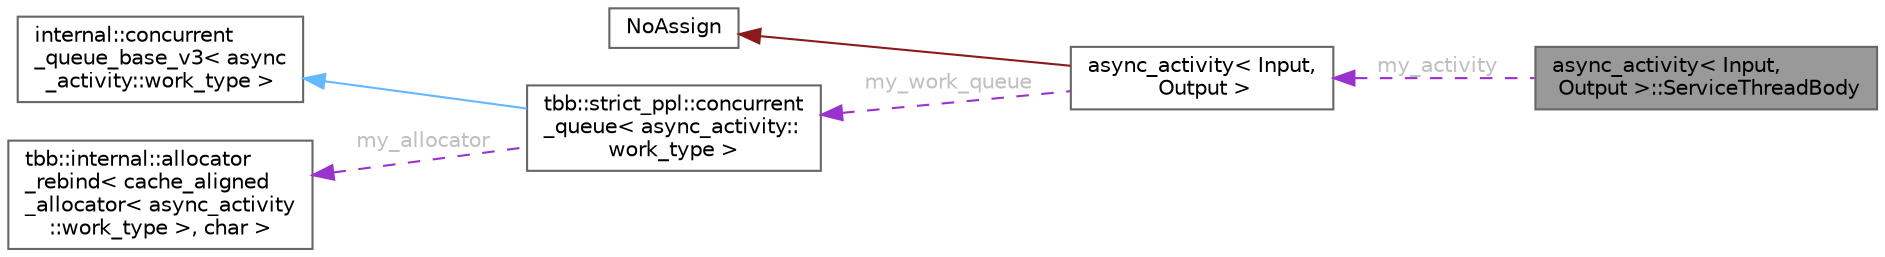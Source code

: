 digraph "async_activity&lt; Input, Output &gt;::ServiceThreadBody"
{
 // LATEX_PDF_SIZE
  bgcolor="transparent";
  edge [fontname=Helvetica,fontsize=10,labelfontname=Helvetica,labelfontsize=10];
  node [fontname=Helvetica,fontsize=10,shape=box,height=0.2,width=0.4];
  rankdir="LR";
  Node1 [id="Node000001",label="async_activity\< Input,\l Output \>::ServiceThreadBody",height=0.2,width=0.4,color="gray40", fillcolor="grey60", style="filled", fontcolor="black",tooltip=" "];
  Node2 -> Node1 [id="edge6_Node000001_Node000002",dir="back",color="darkorchid3",style="dashed",tooltip=" ",label=" my_activity",fontcolor="grey" ];
  Node2 [id="Node000002",label="async_activity\< Input,\l Output \>",height=0.2,width=0.4,color="gray40", fillcolor="white", style="filled",URL="$classasync__activity.html",tooltip=" "];
  Node3 -> Node2 [id="edge7_Node000002_Node000003",dir="back",color="firebrick4",style="solid",tooltip=" "];
  Node3 [id="Node000003",label="NoAssign",height=0.2,width=0.4,color="gray40", fillcolor="white", style="filled",URL="$class_no_assign.html",tooltip="Base class for prohibiting compiler-generated operator="];
  Node4 -> Node2 [id="edge8_Node000002_Node000004",dir="back",color="darkorchid3",style="dashed",tooltip=" ",label=" my_work_queue",fontcolor="grey" ];
  Node4 [id="Node000004",label="tbb::strict_ppl::concurrent\l_queue\< async_activity::\lwork_type \>",height=0.2,width=0.4,color="gray40", fillcolor="white", style="filled",URL="$classtbb_1_1strict__ppl_1_1concurrent__queue.html",tooltip=" "];
  Node5 -> Node4 [id="edge9_Node000004_Node000005",dir="back",color="steelblue1",style="solid",tooltip=" "];
  Node5 [id="Node000005",label="internal::concurrent\l_queue_base_v3\< async\l_activity::work_type \>",height=0.2,width=0.4,color="gray40", fillcolor="white", style="filled",tooltip=" "];
  Node6 -> Node4 [id="edge10_Node000004_Node000006",dir="back",color="darkorchid3",style="dashed",tooltip=" ",label=" my_allocator",fontcolor="grey" ];
  Node6 [id="Node000006",label="tbb::internal::allocator\l_rebind\< cache_aligned\l_allocator\< async_activity\l::work_type \>, char \>",height=0.2,width=0.4,color="gray40", fillcolor="white", style="filled",URL="$structtbb_1_1internal_1_1allocator__rebind.html",tooltip=" "];
}
